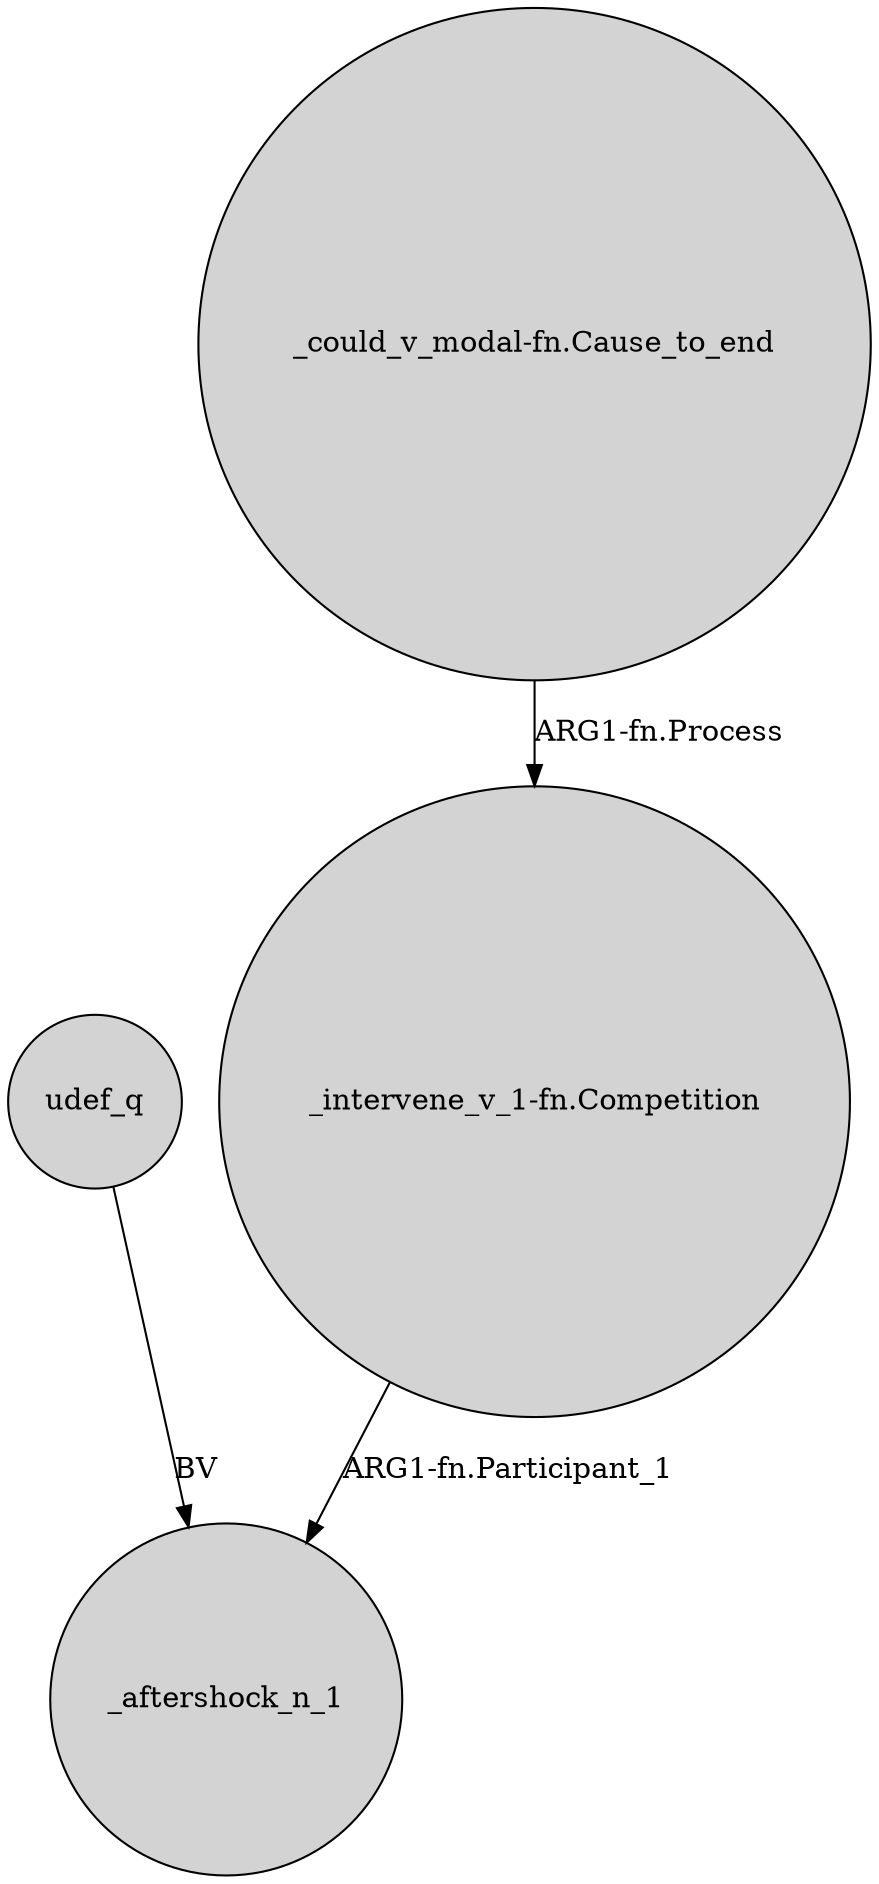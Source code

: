 digraph {
	node [shape=circle style=filled]
	udef_q -> _aftershock_n_1 [label=BV]
	"_could_v_modal-fn.Cause_to_end" -> "_intervene_v_1-fn.Competition" [label="ARG1-fn.Process"]
	"_intervene_v_1-fn.Competition" -> _aftershock_n_1 [label="ARG1-fn.Participant_1"]
}
